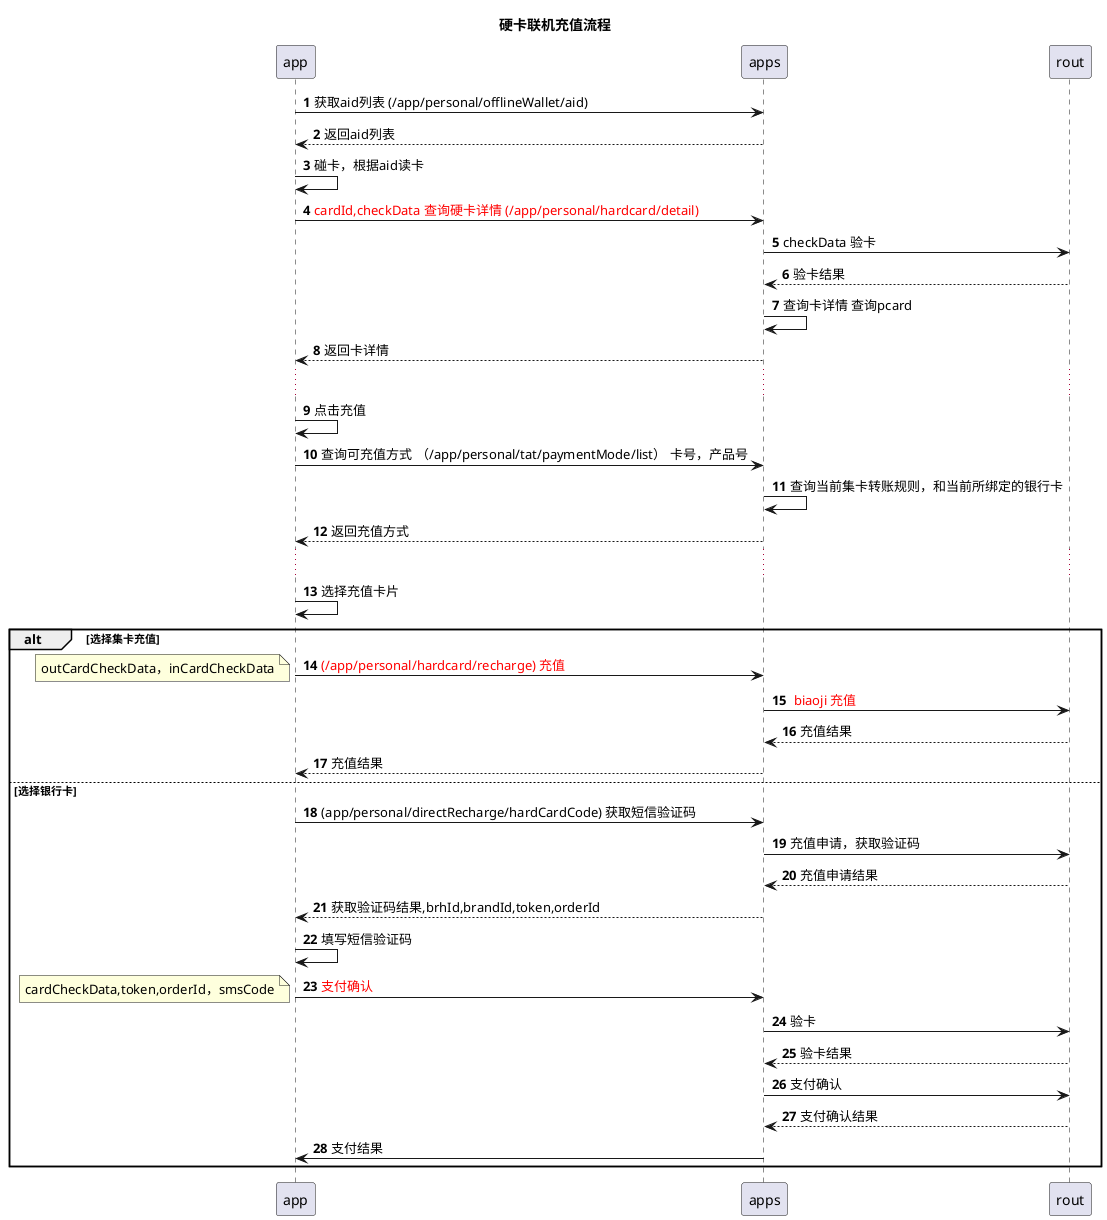 @startuml
title:硬卡联机充值流程
autonumber
app->apps:获取aid列表 (/app/personal/offlineWallet/aid)
apps-->app:返回aid列表
app->app:碰卡，根据aid读卡

app->apps:<font color=red>cardId,checkData 查询硬卡详情 (/app/personal/hardcard/detail)

apps->rout:checkData 验卡
rout-->apps:验卡结果
apps->apps:查询卡详情 查询pcard
apps-->app:返回卡详情
...
app->app:点击充值
app->apps:查询可充值方式 （/app/personal/tat/paymentMode/list） 卡号，产品号
apps->apps:查询当前集卡转账规则，和当前所绑定的银行卡
apps-->app:返回充值方式
...
app->app:选择充值卡片
alt 选择集卡充值
app->apps:<font color=red>(/app/personal/hardcard/recharge) 充值
note left:outCardCheckData，inCardCheckData
apps->rout:<font color=red > biaoji 充值
rout-->apps:充值结果
apps-->app:充值结果
else 选择银行卡
note left:routInfo,prdtId
app->apps:(app/personal/directRecharge/hardCardCode) 获取短信验证码
apps->rout:充值申请，获取验证码
rout-->apps:充值申请结果
apps-->app:获取验证码结果,brhId,brandId,token,orderId
app->app:填写短信验证码
app->apps:<font color=red>支付确认
note left:cardCheckData,token,orderId，smsCode
apps->rout:验卡
rout-->apps:验卡结果
apps->rout:支付确认
rout-->apps:支付确认结果
apps->app:支付结果
end
@enduml